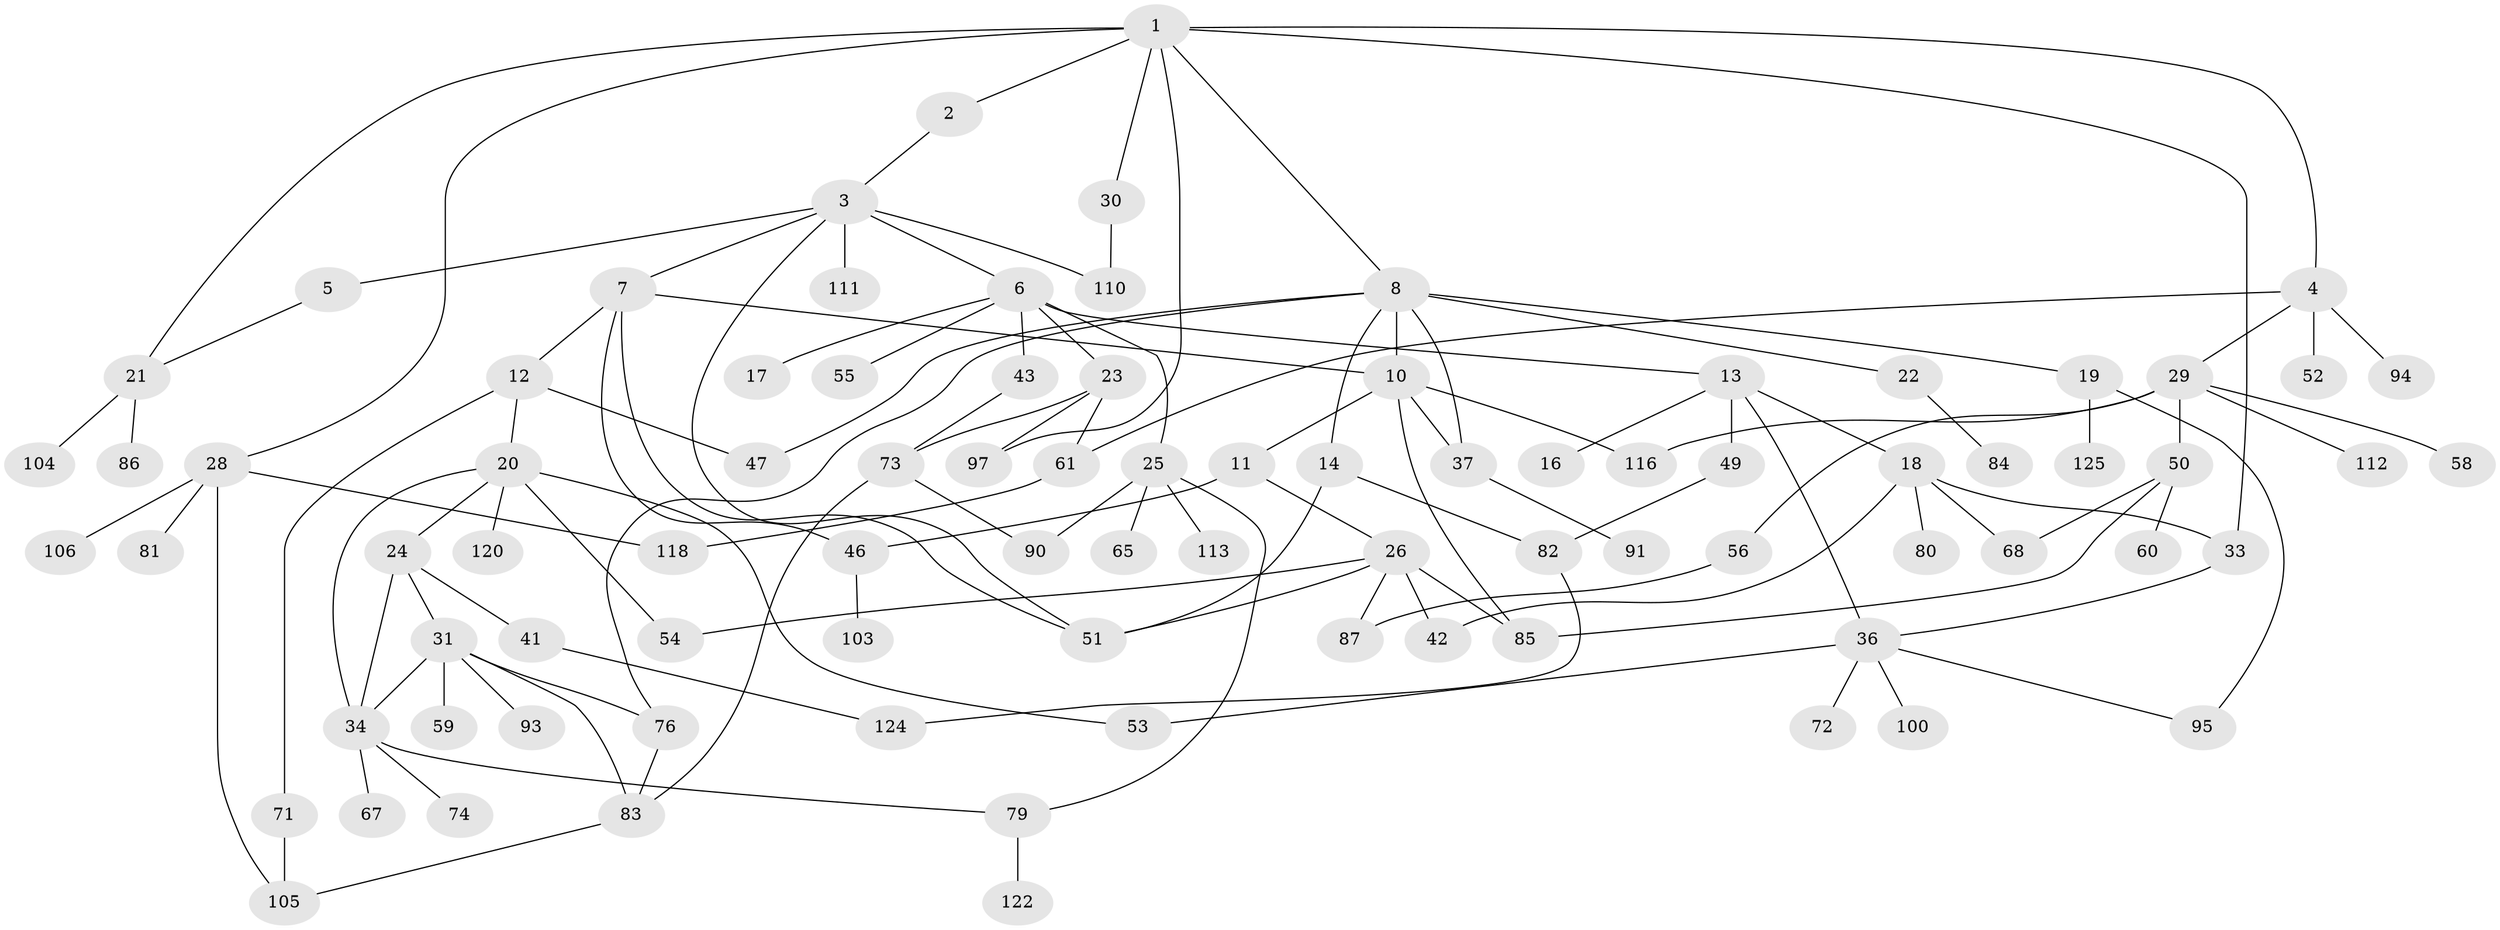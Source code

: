 // Generated by graph-tools (version 1.1) at 2025/23/03/03/25 07:23:33]
// undirected, 87 vertices, 121 edges
graph export_dot {
graph [start="1"]
  node [color=gray90,style=filled];
  1 [super="+38"];
  2;
  3 [super="+92"];
  4 [super="+27"];
  5 [super="+107"];
  6 [super="+15"];
  7;
  8 [super="+9"];
  10 [super="+77"];
  11;
  12 [super="+45"];
  13 [super="+70"];
  14 [super="+101"];
  16;
  17;
  18 [super="+62"];
  19 [super="+32"];
  20 [super="+66"];
  21 [super="+78"];
  22;
  23 [super="+39"];
  24;
  25;
  26;
  28 [super="+57"];
  29 [super="+40"];
  30 [super="+89"];
  31 [super="+35"];
  33;
  34 [super="+44"];
  36 [super="+88"];
  37 [super="+98"];
  41 [super="+48"];
  42;
  43;
  46 [super="+96"];
  47;
  49;
  50 [super="+123"];
  51 [super="+64"];
  52;
  53;
  54;
  55 [super="+109"];
  56;
  58 [super="+63"];
  59;
  60;
  61 [super="+69"];
  65;
  67 [super="+121"];
  68;
  71;
  72;
  73 [super="+75"];
  74;
  76;
  79 [super="+102"];
  80;
  81;
  82 [super="+99"];
  83 [super="+117"];
  84;
  85 [super="+114"];
  86;
  87 [super="+115"];
  90;
  91;
  93;
  94;
  95 [super="+108"];
  97;
  100 [super="+119"];
  103;
  104;
  105;
  106;
  110;
  111;
  112;
  113;
  116;
  118;
  120;
  122;
  124;
  125;
  1 -- 2;
  1 -- 4;
  1 -- 8;
  1 -- 28;
  1 -- 30;
  1 -- 33;
  1 -- 97;
  1 -- 21;
  2 -- 3;
  3 -- 5;
  3 -- 6;
  3 -- 7;
  3 -- 111;
  3 -- 110;
  3 -- 51;
  4 -- 52;
  4 -- 61;
  4 -- 29;
  4 -- 94;
  5 -- 21;
  6 -- 13;
  6 -- 23;
  6 -- 43;
  6 -- 17;
  6 -- 55;
  6 -- 25;
  7 -- 10;
  7 -- 12;
  7 -- 51;
  7 -- 46;
  8 -- 19;
  8 -- 76;
  8 -- 47;
  8 -- 37 [weight=2];
  8 -- 22;
  8 -- 10;
  8 -- 14;
  10 -- 11;
  10 -- 116;
  10 -- 85;
  10 -- 37;
  11 -- 26;
  11 -- 46;
  12 -- 20;
  12 -- 71;
  12 -- 47;
  13 -- 16;
  13 -- 18;
  13 -- 49;
  13 -- 36;
  14 -- 51;
  14 -- 82;
  18 -- 80;
  18 -- 33;
  18 -- 68;
  18 -- 42;
  19 -- 95;
  19 -- 125;
  20 -- 24;
  20 -- 34;
  20 -- 120;
  20 -- 54;
  20 -- 53;
  21 -- 104;
  21 -- 86;
  22 -- 84;
  23 -- 73;
  23 -- 61;
  23 -- 97;
  24 -- 31;
  24 -- 41;
  24 -- 34;
  25 -- 65;
  25 -- 79;
  25 -- 113;
  25 -- 90;
  26 -- 42;
  26 -- 54;
  26 -- 85;
  26 -- 51;
  26 -- 87;
  28 -- 118;
  28 -- 105;
  28 -- 81;
  28 -- 106;
  29 -- 58;
  29 -- 112;
  29 -- 56;
  29 -- 50;
  29 -- 116;
  30 -- 110;
  31 -- 34;
  31 -- 59;
  31 -- 76;
  31 -- 93;
  31 -- 83;
  33 -- 36;
  34 -- 67;
  34 -- 74;
  34 -- 79;
  36 -- 53;
  36 -- 72;
  36 -- 100;
  36 -- 95;
  37 -- 91;
  41 -- 124;
  43 -- 73;
  46 -- 103;
  49 -- 82;
  50 -- 60;
  50 -- 68;
  50 -- 85;
  56 -- 87;
  61 -- 118;
  71 -- 105;
  73 -- 83;
  73 -- 90;
  76 -- 83;
  79 -- 122;
  82 -- 124;
  83 -- 105;
}
